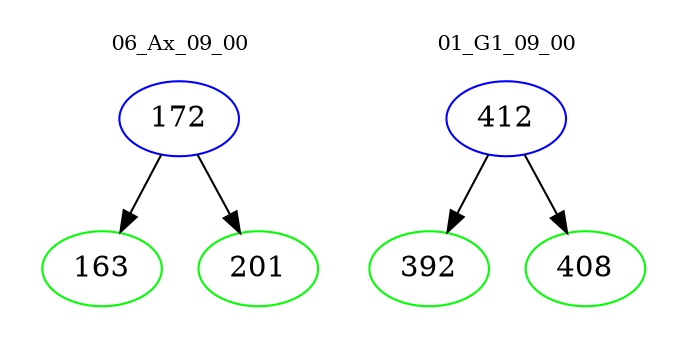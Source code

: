 digraph{
subgraph cluster_0 {
color = white
label = "06_Ax_09_00";
fontsize=10;
T0_172 [label="172", color="blue"]
T0_172 -> T0_163 [color="black"]
T0_163 [label="163", color="green"]
T0_172 -> T0_201 [color="black"]
T0_201 [label="201", color="green"]
}
subgraph cluster_1 {
color = white
label = "01_G1_09_00";
fontsize=10;
T1_412 [label="412", color="blue"]
T1_412 -> T1_392 [color="black"]
T1_392 [label="392", color="green"]
T1_412 -> T1_408 [color="black"]
T1_408 [label="408", color="green"]
}
}

